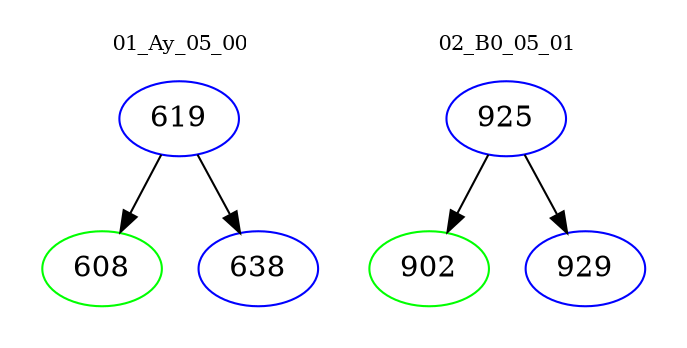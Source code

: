 digraph{
subgraph cluster_0 {
color = white
label = "01_Ay_05_00";
fontsize=10;
T0_619 [label="619", color="blue"]
T0_619 -> T0_608 [color="black"]
T0_608 [label="608", color="green"]
T0_619 -> T0_638 [color="black"]
T0_638 [label="638", color="blue"]
}
subgraph cluster_1 {
color = white
label = "02_B0_05_01";
fontsize=10;
T1_925 [label="925", color="blue"]
T1_925 -> T1_902 [color="black"]
T1_902 [label="902", color="green"]
T1_925 -> T1_929 [color="black"]
T1_929 [label="929", color="blue"]
}
}
